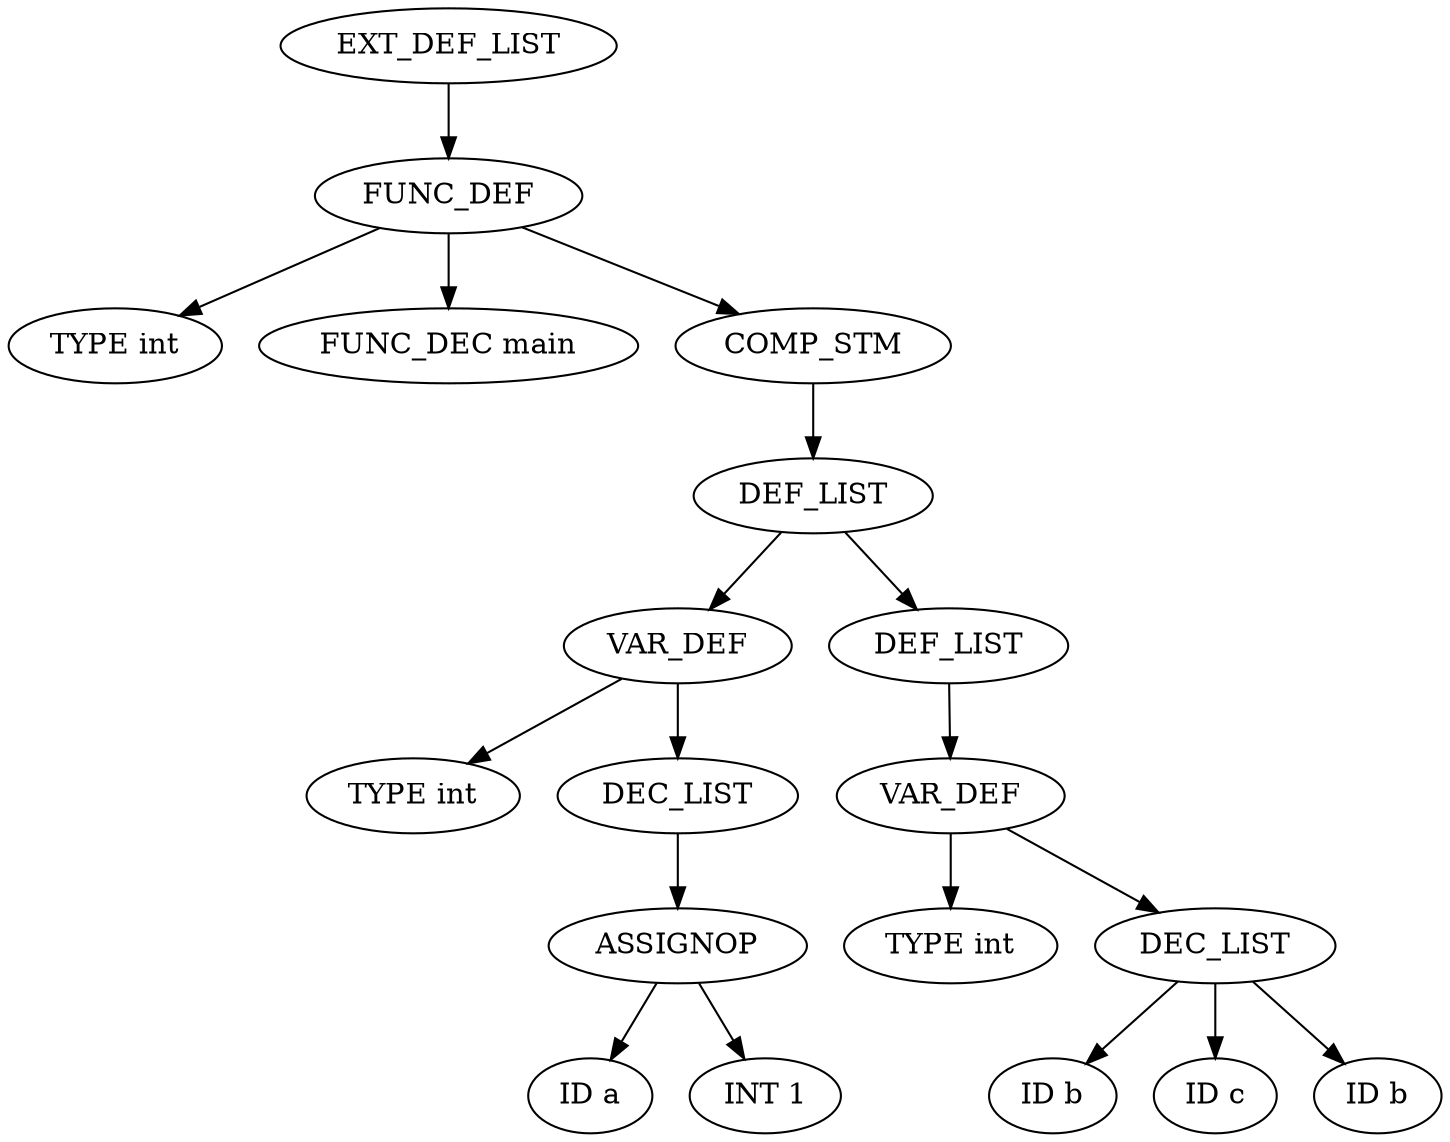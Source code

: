 digraph G {
node1[label="EXT_DEF_LIST"]
node1->node2
node2[label="FUNC_DEF"]
node2->node3
node3[label="TYPE int"]
node2->node4
node4[label="FUNC_DEC main"]
node2->node5
node5[label="COMP_STM"]
node5->node6
node6[label="DEF_LIST"]
node6->node7
node7[label="VAR_DEF"]
node7->node8
node8[label="TYPE int"]
node7->node9
node9[label="DEC_LIST"]
node9->node10
node10[label="ASSIGNOP"]
node10->node11
node11[label="ID a"]
node10->node12
node12[label="INT 1"]
node6->node13
node13[label="DEF_LIST"]
node13->node14
node14[label="VAR_DEF"]
node14->node15
node15[label="TYPE int"]
node14->node16
node16[label="DEC_LIST"]
node16->node17
node17[label="ID b"]
node16->node18
node18[label="ID c"]
node16->node19
node19[label="ID b"]
}
